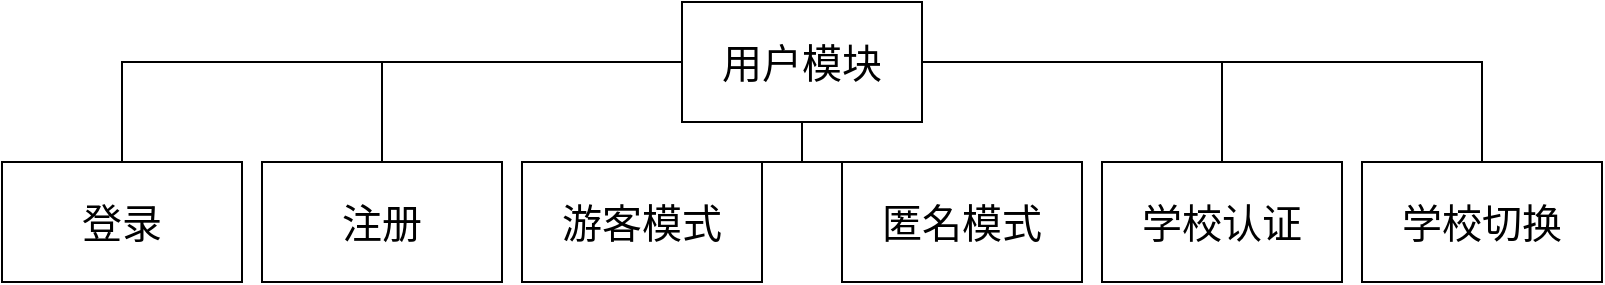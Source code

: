 <mxfile version="15.7.3" type="device" pages="4"><diagram name="用户模块" id="Nx_na2XrXxbp9ctlZomO"><mxGraphModel dx="1851" dy="641" grid="1" gridSize="10" guides="1" tooltips="1" connect="1" arrows="1" fold="1" page="1" pageScale="1" pageWidth="827" pageHeight="1169" math="0" shadow="0"><root><mxCell id="0"/><mxCell id="1" parent="0"/><mxCell id="fJe4aA48daQcbyeI0f7O-3" value="" style="edgeStyle=orthogonalEdgeStyle;rounded=0;orthogonalLoop=1;jettySize=auto;html=1;endArrow=none;endFill=0;fontFamily=宋体;fontSize=20;" parent="1" source="fJe4aA48daQcbyeI0f7O-1" target="fJe4aA48daQcbyeI0f7O-2" edge="1"><mxGeometry relative="1" as="geometry"/></mxCell><mxCell id="fJe4aA48daQcbyeI0f7O-5" value="" style="edgeStyle=orthogonalEdgeStyle;rounded=0;orthogonalLoop=1;jettySize=auto;html=1;endArrow=none;endFill=0;fontFamily=宋体;fontSize=20;" parent="1" source="fJe4aA48daQcbyeI0f7O-1" target="fJe4aA48daQcbyeI0f7O-4" edge="1"><mxGeometry relative="1" as="geometry"/></mxCell><mxCell id="fJe4aA48daQcbyeI0f7O-7" value="" style="edgeStyle=orthogonalEdgeStyle;rounded=0;orthogonalLoop=1;jettySize=auto;html=1;endArrow=none;endFill=0;fontFamily=宋体;fontSize=20;" parent="1" source="fJe4aA48daQcbyeI0f7O-1" target="fJe4aA48daQcbyeI0f7O-6" edge="1"><mxGeometry relative="1" as="geometry"/></mxCell><mxCell id="fJe4aA48daQcbyeI0f7O-9" value="" style="edgeStyle=orthogonalEdgeStyle;rounded=0;orthogonalLoop=1;jettySize=auto;html=1;endArrow=none;endFill=0;fontFamily=宋体;fontSize=20;" parent="1" source="fJe4aA48daQcbyeI0f7O-1" target="fJe4aA48daQcbyeI0f7O-8" edge="1"><mxGeometry relative="1" as="geometry"/></mxCell><mxCell id="fJe4aA48daQcbyeI0f7O-12" value="" style="edgeStyle=orthogonalEdgeStyle;rounded=0;orthogonalLoop=1;jettySize=auto;html=1;endArrow=none;endFill=0;fontFamily=宋体;fontSize=20;" parent="1" source="fJe4aA48daQcbyeI0f7O-1" target="fJe4aA48daQcbyeI0f7O-11" edge="1"><mxGeometry relative="1" as="geometry"/></mxCell><mxCell id="fJe4aA48daQcbyeI0f7O-15" value="" style="edgeStyle=orthogonalEdgeStyle;rounded=0;orthogonalLoop=1;jettySize=auto;html=1;endArrow=none;endFill=0;fontFamily=宋体;fontSize=20;" parent="1" source="fJe4aA48daQcbyeI0f7O-1" target="fJe4aA48daQcbyeI0f7O-14" edge="1"><mxGeometry relative="1" as="geometry"/></mxCell><mxCell id="fJe4aA48daQcbyeI0f7O-1" value="用户模块" style="rounded=0;whiteSpace=wrap;html=1;fontFamily=宋体;fontSize=20;" parent="1" vertex="1"><mxGeometry x="250" y="200" width="120" height="60" as="geometry"/></mxCell><mxCell id="fJe4aA48daQcbyeI0f7O-2" value="登录" style="rounded=0;whiteSpace=wrap;html=1;fontFamily=宋体;fontSize=20;" parent="1" vertex="1"><mxGeometry x="-90" y="280" width="120" height="60" as="geometry"/></mxCell><mxCell id="fJe4aA48daQcbyeI0f7O-4" value="注册" style="rounded=0;whiteSpace=wrap;html=1;fontFamily=宋体;fontSize=20;" parent="1" vertex="1"><mxGeometry x="40" y="280" width="120" height="60" as="geometry"/></mxCell><mxCell id="fJe4aA48daQcbyeI0f7O-6" value="游客模式" style="rounded=0;whiteSpace=wrap;html=1;fontFamily=宋体;fontSize=20;" parent="1" vertex="1"><mxGeometry x="170" y="280" width="120" height="60" as="geometry"/></mxCell><mxCell id="fJe4aA48daQcbyeI0f7O-8" value="学校切换" style="rounded=0;whiteSpace=wrap;html=1;fontFamily=宋体;fontSize=20;" parent="1" vertex="1"><mxGeometry x="590" y="280" width="120" height="60" as="geometry"/></mxCell><mxCell id="fJe4aA48daQcbyeI0f7O-11" value="学校认证" style="rounded=0;whiteSpace=wrap;html=1;fontFamily=宋体;fontSize=20;" parent="1" vertex="1"><mxGeometry x="460" y="280" width="120" height="60" as="geometry"/></mxCell><mxCell id="fJe4aA48daQcbyeI0f7O-14" value="匿名模式" style="rounded=0;whiteSpace=wrap;html=1;fontFamily=宋体;fontSize=20;" parent="1" vertex="1"><mxGeometry x="330" y="280" width="120" height="60" as="geometry"/></mxCell></root></mxGraphModel></diagram><diagram id="_jrSOuCwnxgCnymPWCen" name="帖子模块"><mxGraphModel dx="1851" dy="641" grid="1" gridSize="10" guides="1" tooltips="1" connect="1" arrows="1" fold="1" page="1" pageScale="1" pageWidth="827" pageHeight="1169" math="0" shadow="0"><root><mxCell id="0"/><mxCell id="1" parent="0"/><mxCell id="3G48GNm4SeONatBnzRJr-3" value="" style="edgeStyle=orthogonalEdgeStyle;rounded=0;orthogonalLoop=1;jettySize=auto;html=1;endArrow=none;endFill=0;fontFamily=宋体;fontSize=20;" parent="1" source="3G48GNm4SeONatBnzRJr-1" target="3G48GNm4SeONatBnzRJr-2" edge="1"><mxGeometry relative="1" as="geometry"/></mxCell><mxCell id="3G48GNm4SeONatBnzRJr-6" value="" style="edgeStyle=orthogonalEdgeStyle;rounded=0;orthogonalLoop=1;jettySize=auto;html=1;endArrow=none;endFill=0;fontFamily=宋体;fontSize=20;" parent="1" source="3G48GNm4SeONatBnzRJr-1" target="3G48GNm4SeONatBnzRJr-5" edge="1"><mxGeometry relative="1" as="geometry"/></mxCell><mxCell id="3G48GNm4SeONatBnzRJr-8" value="" style="edgeStyle=orthogonalEdgeStyle;rounded=0;orthogonalLoop=1;jettySize=auto;html=1;endArrow=none;endFill=0;fontFamily=宋体;fontSize=20;" parent="1" source="3G48GNm4SeONatBnzRJr-1" target="3G48GNm4SeONatBnzRJr-7" edge="1"><mxGeometry relative="1" as="geometry"/></mxCell><mxCell id="3G48GNm4SeONatBnzRJr-9" value="" style="edgeStyle=orthogonalEdgeStyle;rounded=0;orthogonalLoop=1;jettySize=auto;html=1;endArrow=none;endFill=0;fontFamily=宋体;fontSize=20;" parent="1" source="3G48GNm4SeONatBnzRJr-1" target="3G48GNm4SeONatBnzRJr-7" edge="1"><mxGeometry relative="1" as="geometry"/></mxCell><mxCell id="3G48GNm4SeONatBnzRJr-11" value="" style="edgeStyle=orthogonalEdgeStyle;rounded=0;orthogonalLoop=1;jettySize=auto;html=1;endArrow=none;endFill=0;fontFamily=宋体;fontSize=20;" parent="1" source="3G48GNm4SeONatBnzRJr-1" target="3G48GNm4SeONatBnzRJr-10" edge="1"><mxGeometry relative="1" as="geometry"/></mxCell><mxCell id="3G48GNm4SeONatBnzRJr-13" value="" style="edgeStyle=orthogonalEdgeStyle;rounded=0;orthogonalLoop=1;jettySize=auto;html=1;endArrow=none;endFill=0;fontFamily=宋体;fontSize=20;" parent="1" source="3G48GNm4SeONatBnzRJr-1" target="3G48GNm4SeONatBnzRJr-12" edge="1"><mxGeometry relative="1" as="geometry"/></mxCell><mxCell id="3G48GNm4SeONatBnzRJr-17" value="" style="edgeStyle=orthogonalEdgeStyle;rounded=0;orthogonalLoop=1;jettySize=auto;html=1;endArrow=none;endFill=0;fontFamily=宋体;fontSize=20;" parent="1" source="3G48GNm4SeONatBnzRJr-1" target="3G48GNm4SeONatBnzRJr-16" edge="1"><mxGeometry relative="1" as="geometry"/></mxCell><mxCell id="3G48GNm4SeONatBnzRJr-19" value="" style="edgeStyle=orthogonalEdgeStyle;rounded=0;orthogonalLoop=1;jettySize=auto;html=1;endArrow=none;endFill=0;fontFamily=宋体;fontSize=20;" parent="1" source="3G48GNm4SeONatBnzRJr-1" target="3G48GNm4SeONatBnzRJr-18" edge="1"><mxGeometry relative="1" as="geometry"/></mxCell><mxCell id="3G48GNm4SeONatBnzRJr-21" value="" style="edgeStyle=orthogonalEdgeStyle;rounded=0;orthogonalLoop=1;jettySize=auto;html=1;endArrow=none;endFill=0;fontFamily=宋体;fontSize=20;" parent="1" source="3G48GNm4SeONatBnzRJr-1" target="3G48GNm4SeONatBnzRJr-20" edge="1"><mxGeometry relative="1" as="geometry"/></mxCell><mxCell id="3G48GNm4SeONatBnzRJr-1" value="帖子模块" style="rounded=0;whiteSpace=wrap;html=1;fontFamily=宋体;fontSize=20;" parent="1" vertex="1"><mxGeometry x="280" y="220" width="120" height="60" as="geometry"/></mxCell><mxCell id="3G48GNm4SeONatBnzRJr-2" value="发布" style="rounded=0;whiteSpace=wrap;html=1;fontFamily=宋体;fontSize=20;" parent="1" vertex="1"><mxGeometry x="-20" y="300" width="70" height="60" as="geometry"/></mxCell><mxCell id="3G48GNm4SeONatBnzRJr-23" value="" style="edgeStyle=orthogonalEdgeStyle;rounded=0;orthogonalLoop=1;jettySize=auto;html=1;endArrow=none;endFill=0;exitX=0.5;exitY=1;exitDx=0;exitDy=0;fontFamily=宋体;fontSize=20;" parent="1" source="3G48GNm4SeONatBnzRJr-5" target="3G48GNm4SeONatBnzRJr-22" edge="1"><mxGeometry relative="1" as="geometry"/></mxCell><mxCell id="3G48GNm4SeONatBnzRJr-26" style="edgeStyle=orthogonalEdgeStyle;rounded=0;orthogonalLoop=1;jettySize=auto;html=1;exitX=0.5;exitY=1;exitDx=0;exitDy=0;entryX=0.5;entryY=0;entryDx=0;entryDy=0;endArrow=none;endFill=0;fontFamily=宋体;fontSize=20;" parent="1" source="3G48GNm4SeONatBnzRJr-5" target="3G48GNm4SeONatBnzRJr-25" edge="1"><mxGeometry relative="1" as="geometry"/></mxCell><mxCell id="3G48GNm4SeONatBnzRJr-32" style="edgeStyle=orthogonalEdgeStyle;rounded=0;orthogonalLoop=1;jettySize=auto;html=1;exitX=0.5;exitY=1;exitDx=0;exitDy=0;entryX=0.5;entryY=0;entryDx=0;entryDy=0;endArrow=none;endFill=0;fontFamily=宋体;fontSize=20;" parent="1" source="3G48GNm4SeONatBnzRJr-5" target="3G48GNm4SeONatBnzRJr-30" edge="1"><mxGeometry relative="1" as="geometry"/></mxCell><mxCell id="3G48GNm4SeONatBnzRJr-33" style="edgeStyle=orthogonalEdgeStyle;rounded=0;orthogonalLoop=1;jettySize=auto;html=1;exitX=0.5;exitY=1;exitDx=0;exitDy=0;entryX=0.5;entryY=0;entryDx=0;entryDy=0;endArrow=none;endFill=0;fontFamily=宋体;fontSize=20;" parent="1" source="3G48GNm4SeONatBnzRJr-5" target="3G48GNm4SeONatBnzRJr-31" edge="1"><mxGeometry relative="1" as="geometry"/></mxCell><mxCell id="3G48GNm4SeONatBnzRJr-5" value="展示" style="rounded=0;whiteSpace=wrap;html=1;fontFamily=宋体;fontSize=20;" parent="1" vertex="1"><mxGeometry x="70" y="300" width="70" height="60" as="geometry"/></mxCell><mxCell id="3G48GNm4SeONatBnzRJr-7" value="评论" style="rounded=0;whiteSpace=wrap;html=1;fontFamily=宋体;fontSize=20;" parent="1" vertex="1"><mxGeometry x="170" y="300" width="70" height="60" as="geometry"/></mxCell><mxCell id="3G48GNm4SeONatBnzRJr-10" value="点赞" style="rounded=0;whiteSpace=wrap;html=1;fontFamily=宋体;fontSize=20;" parent="1" vertex="1"><mxGeometry x="260" y="300" width="70" height="60" as="geometry"/></mxCell><mxCell id="3G48GNm4SeONatBnzRJr-12" value="搜索" style="rounded=0;whiteSpace=wrap;html=1;fontFamily=宋体;fontSize=20;" parent="1" vertex="1"><mxGeometry x="370" y="300" width="60" height="60" as="geometry"/></mxCell><mxCell id="3G48GNm4SeONatBnzRJr-16" value="收藏" style="rounded=0;whiteSpace=wrap;html=1;fontFamily=宋体;fontSize=20;" parent="1" vertex="1"><mxGeometry x="470" y="300" width="60" height="60" as="geometry"/></mxCell><mxCell id="3G48GNm4SeONatBnzRJr-18" value="删除" style="rounded=0;whiteSpace=wrap;html=1;fontFamily=宋体;fontSize=20;" parent="1" vertex="1"><mxGeometry x="560" y="300" width="60" height="60" as="geometry"/></mxCell><mxCell id="3G48GNm4SeONatBnzRJr-20" value="编辑" style="rounded=0;whiteSpace=wrap;html=1;fontFamily=宋体;fontSize=20;" parent="1" vertex="1"><mxGeometry x="650" y="300" width="60" height="60" as="geometry"/></mxCell><mxCell id="3G48GNm4SeONatBnzRJr-22" value="简要信息展示" style="rounded=0;whiteSpace=wrap;html=1;fontFamily=宋体;fontSize=20;" parent="1" vertex="1"><mxGeometry x="-90" y="460" width="70" height="60" as="geometry"/></mxCell><mxCell id="3G48GNm4SeONatBnzRJr-25" value="分类展示" style="rounded=0;whiteSpace=wrap;html=1;fontFamily=宋体;fontSize=20;" parent="1" vertex="1"><mxGeometry y="460" width="70" height="60" as="geometry"/></mxCell><mxCell id="3G48GNm4SeONatBnzRJr-30" value="公告栏展示" style="rounded=0;whiteSpace=wrap;html=1;fontFamily=宋体;fontSize=20;" parent="1" vertex="1"><mxGeometry x="77.5" y="460" width="70" height="60" as="geometry"/></mxCell><mxCell id="3G48GNm4SeONatBnzRJr-31" value="详细展示" style="rounded=0;whiteSpace=wrap;html=1;fontFamily=宋体;fontSize=20;" parent="1" vertex="1"><mxGeometry x="170" y="460" width="70" height="60" as="geometry"/></mxCell></root></mxGraphModel></diagram><diagram id="UEKU1wxNOHebhbzVwyBF" name="交易模块"><mxGraphModel dx="1024" dy="641" grid="1" gridSize="10" guides="1" tooltips="1" connect="1" arrows="1" fold="1" page="1" pageScale="1" pageWidth="827" pageHeight="1169" math="0" shadow="0"><root><mxCell id="0"/><mxCell id="1" parent="0"/><mxCell id="1T02j5rZkXb-xFREeFX8-3" value="" style="edgeStyle=orthogonalEdgeStyle;rounded=0;orthogonalLoop=1;jettySize=auto;html=1;endArrow=none;endFill=0;fontFamily=宋体;fontSize=20;" parent="1" source="1T02j5rZkXb-xFREeFX8-1" target="1T02j5rZkXb-xFREeFX8-2" edge="1"><mxGeometry relative="1" as="geometry"/></mxCell><mxCell id="1T02j5rZkXb-xFREeFX8-5" value="" style="edgeStyle=orthogonalEdgeStyle;rounded=0;orthogonalLoop=1;jettySize=auto;html=1;endArrow=none;endFill=0;fontFamily=宋体;fontSize=20;" parent="1" source="1T02j5rZkXb-xFREeFX8-1" target="1T02j5rZkXb-xFREeFX8-4" edge="1"><mxGeometry relative="1" as="geometry"/></mxCell><mxCell id="1T02j5rZkXb-xFREeFX8-9" value="" style="edgeStyle=orthogonalEdgeStyle;rounded=0;orthogonalLoop=1;jettySize=auto;html=1;endArrow=none;endFill=0;fontFamily=宋体;fontSize=20;" parent="1" source="1T02j5rZkXb-xFREeFX8-1" target="1T02j5rZkXb-xFREeFX8-8" edge="1"><mxGeometry relative="1" as="geometry"/></mxCell><mxCell id="1T02j5rZkXb-xFREeFX8-1" value="交易模块" style="rounded=0;whiteSpace=wrap;html=1;fontFamily=宋体;fontSize=20;" parent="1" vertex="1"><mxGeometry x="320" y="230" width="120" height="60" as="geometry"/></mxCell><mxCell id="1T02j5rZkXb-xFREeFX8-2" value="发布交易信息" style="rounded=0;whiteSpace=wrap;html=1;fontFamily=宋体;fontSize=20;" parent="1" vertex="1"><mxGeometry x="320" y="350" width="120" height="60" as="geometry"/></mxCell><mxCell id="1T02j5rZkXb-xFREeFX8-4" value="上传联系方式" style="rounded=0;whiteSpace=wrap;html=1;fontFamily=宋体;fontSize=20;" parent="1" vertex="1"><mxGeometry x="120" y="350" width="120" height="60" as="geometry"/></mxCell><mxCell id="1T02j5rZkXb-xFREeFX8-8" value="确定交易地点" style="rounded=0;whiteSpace=wrap;html=1;fontFamily=宋体;fontSize=20;" parent="1" vertex="1"><mxGeometry x="510" y="350" width="120" height="60" as="geometry"/></mxCell></root></mxGraphModel></diagram><diagram id="CYfThG8TbidoKtET3snB" name="通知模块"><mxGraphModel dx="1024" dy="641" grid="1" gridSize="10" guides="1" tooltips="1" connect="1" arrows="1" fold="1" page="1" pageScale="1" pageWidth="827" pageHeight="1169" math="0" shadow="0"><root><mxCell id="0"/><mxCell id="1" parent="0"/><mxCell id="pYxC47iMPigX1UYIZ6tA-3" style="edgeStyle=orthogonalEdgeStyle;rounded=0;orthogonalLoop=1;jettySize=auto;html=1;exitX=0.5;exitY=1;exitDx=0;exitDy=0;entryX=0.5;entryY=0;entryDx=0;entryDy=0;endArrow=none;endFill=0;fontSize=20;fontFamily=宋体;" parent="1" source="pYxC47iMPigX1UYIZ6tA-1" target="pYxC47iMPigX1UYIZ6tA-2" edge="1"><mxGeometry relative="1" as="geometry"/></mxCell><mxCell id="pYxC47iMPigX1UYIZ6tA-1" value="通知模块" style="rounded=0;whiteSpace=wrap;html=1;fontSize=20;fontFamily=宋体;" parent="1" vertex="1"><mxGeometry x="320" y="280" width="120" height="60" as="geometry"/></mxCell><mxCell id="pYxC47iMPigX1UYIZ6tA-2" value="订阅评论通知" style="rounded=0;whiteSpace=wrap;html=1;fontSize=20;fontFamily=宋体;" parent="1" vertex="1"><mxGeometry x="320" y="410" width="120" height="60" as="geometry"/></mxCell></root></mxGraphModel></diagram></mxfile>